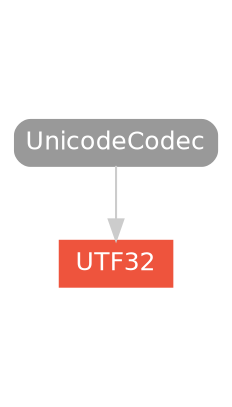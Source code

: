 strict digraph "UTF32 - Type Hierarchy - SwiftDoc.org" {
    pad="0.1,0.8"
    node [shape=box, style="filled,rounded", color="#999999", fillcolor="#999999", fontcolor=white, fontname=Helvetica, fontnames="Helvetica,sansserif", fontsize=12, margin="0.07,0.05", height="0.3"]
    edge [color="#cccccc"]
    "UTF32" [URL="/type/UTF32/", style="filled", fillcolor="#ee543d", color="#ee543d"]
    "UnicodeCodec" [URL="/protocol/UnicodeCodec/hierarchy/"]    "UnicodeCodec" -> "UTF32"
    subgraph Types {
        rank = max; "UTF32";
    }
}